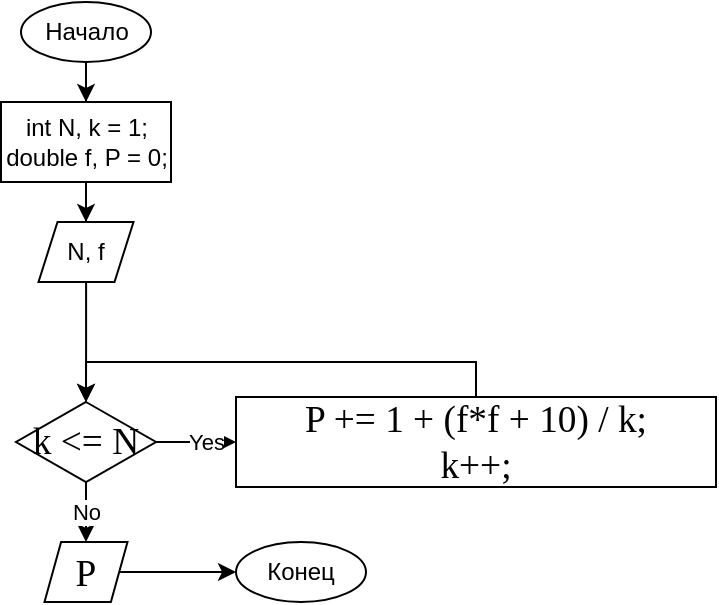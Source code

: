 <mxfile version="13.1.5" type="device"><diagram id="C5RBs43oDa-KdzZeNtuy" name="Page-1"><mxGraphModel dx="601" dy="339" grid="1" gridSize="10" guides="1" tooltips="1" connect="1" arrows="1" fold="1" page="1" pageScale="1" pageWidth="827" pageHeight="1169" math="0" shadow="0"><root><mxCell id="WIyWlLk6GJQsqaUBKTNV-0"/><mxCell id="WIyWlLk6GJQsqaUBKTNV-1" parent="WIyWlLk6GJQsqaUBKTNV-0"/><mxCell id="hzRiJR8K_pWHgd44_eGp-330" style="edgeStyle=orthogonalEdgeStyle;rounded=0;orthogonalLoop=1;jettySize=auto;html=1;entryX=0;entryY=0.5;entryDx=0;entryDy=0;" edge="1" parent="WIyWlLk6GJQsqaUBKTNV-1" source="hzRiJR8K_pWHgd44_eGp-307" target="hzRiJR8K_pWHgd44_eGp-329"><mxGeometry relative="1" as="geometry"/></mxCell><mxCell id="hzRiJR8K_pWHgd44_eGp-307" value="&lt;p class=&quot;MsoNormal&quot; style=&quot;margin: 0cm 0cm 0.0pt ; line-height: normal ; font-size: 11pt ; font-family: &amp;#34;calibri&amp;#34; , sans-serif&quot;&gt;&lt;span lang=&quot;FR&quot; style=&quot;font-size: 14pt ; font-family: &amp;#34;times new roman&amp;#34; , serif&quot;&gt;P&lt;/span&gt;&lt;span style=&quot;font-size: medium&quot;&gt;&lt;/span&gt;&lt;br&gt;&lt;/p&gt;" style="shape=parallelogram;perimeter=parallelogramPerimeter;whiteSpace=wrap;html=1;" vertex="1" parent="WIyWlLk6GJQsqaUBKTNV-1"><mxGeometry x="164.25" y="300" width="41.5" height="30" as="geometry"/></mxCell><mxCell id="hzRiJR8K_pWHgd44_eGp-310" value="Yes" style="edgeStyle=orthogonalEdgeStyle;rounded=0;orthogonalLoop=1;jettySize=auto;html=1;entryX=0;entryY=0.5;entryDx=0;entryDy=0;" edge="1" parent="WIyWlLk6GJQsqaUBKTNV-1" source="hzRiJR8K_pWHgd44_eGp-312" target="hzRiJR8K_pWHgd44_eGp-314"><mxGeometry x="0.247" relative="1" as="geometry"><mxPoint as="offset"/></mxGeometry></mxCell><mxCell id="hzRiJR8K_pWHgd44_eGp-311" value="No" style="edgeStyle=orthogonalEdgeStyle;rounded=0;orthogonalLoop=1;jettySize=auto;html=1;entryX=0.5;entryY=0;entryDx=0;entryDy=0;" edge="1" parent="WIyWlLk6GJQsqaUBKTNV-1" source="hzRiJR8K_pWHgd44_eGp-312" target="hzRiJR8K_pWHgd44_eGp-307"><mxGeometry relative="1" as="geometry"/></mxCell><mxCell id="hzRiJR8K_pWHgd44_eGp-312" value="&lt;span lang=&quot;FR&quot; style=&quot;font-size: 14pt ; font-family: &amp;#34;times new roman&amp;#34; , serif&quot;&gt;k &amp;lt;= N&lt;/span&gt;&lt;span style=&quot;font-size: medium&quot;&gt;&lt;/span&gt;" style="rhombus;whiteSpace=wrap;html=1;" vertex="1" parent="WIyWlLk6GJQsqaUBKTNV-1"><mxGeometry x="150" y="230" width="70" height="40" as="geometry"/></mxCell><mxCell id="hzRiJR8K_pWHgd44_eGp-327" style="edgeStyle=orthogonalEdgeStyle;rounded=0;orthogonalLoop=1;jettySize=auto;html=1;entryX=0.5;entryY=0;entryDx=0;entryDy=0;" edge="1" parent="WIyWlLk6GJQsqaUBKTNV-1" source="hzRiJR8K_pWHgd44_eGp-314" target="hzRiJR8K_pWHgd44_eGp-312"><mxGeometry relative="1" as="geometry"><Array as="points"><mxPoint x="380" y="210"/><mxPoint x="185" y="210"/></Array></mxGeometry></mxCell><mxCell id="hzRiJR8K_pWHgd44_eGp-314" value="&lt;span lang=&quot;FR&quot; style=&quot;font-size: 14pt ; font-family: &amp;#34;times new roman&amp;#34; , serif&quot;&gt;P += 1 + (f*f + 10) / k;&lt;br&gt;k++;&lt;br&gt;&lt;/span&gt;&lt;span style=&quot;font-size: medium&quot;&gt;&lt;/span&gt;" style="rounded=0;whiteSpace=wrap;html=1;fontFamily=Helvetica;fontSize=12;fontColor=#000000;align=center;strokeColor=#000000;fillColor=#ffffff;" vertex="1" parent="WIyWlLk6GJQsqaUBKTNV-1"><mxGeometry x="260" y="227.5" width="240" height="45" as="geometry"/></mxCell><mxCell id="hzRiJR8K_pWHgd44_eGp-320" style="edgeStyle=orthogonalEdgeStyle;rounded=0;orthogonalLoop=1;jettySize=auto;html=1;entryX=0.5;entryY=0;entryDx=0;entryDy=0;" edge="1" parent="WIyWlLk6GJQsqaUBKTNV-1" source="hzRiJR8K_pWHgd44_eGp-317" target="hzRiJR8K_pWHgd44_eGp-319"><mxGeometry relative="1" as="geometry"/></mxCell><mxCell id="hzRiJR8K_pWHgd44_eGp-317" value="Начало" style="ellipse;whiteSpace=wrap;html=1;" vertex="1" parent="WIyWlLk6GJQsqaUBKTNV-1"><mxGeometry x="152.5" y="30" width="65" height="30" as="geometry"/></mxCell><mxCell id="hzRiJR8K_pWHgd44_eGp-323" style="edgeStyle=orthogonalEdgeStyle;rounded=0;orthogonalLoop=1;jettySize=auto;html=1;entryX=0.5;entryY=0;entryDx=0;entryDy=0;" edge="1" parent="WIyWlLk6GJQsqaUBKTNV-1" source="hzRiJR8K_pWHgd44_eGp-319" target="hzRiJR8K_pWHgd44_eGp-322"><mxGeometry relative="1" as="geometry"/></mxCell><mxCell id="hzRiJR8K_pWHgd44_eGp-319" value="&lt;div&gt;int N, k = 1;&lt;/div&gt;&lt;div&gt;&lt;span&gt;&#9;&lt;/span&gt;double f, P =&amp;nbsp;&lt;span&gt;0;&lt;br&gt;&lt;/span&gt;&lt;/div&gt;" style="rounded=0;whiteSpace=wrap;html=1;" vertex="1" parent="WIyWlLk6GJQsqaUBKTNV-1"><mxGeometry x="142.5" y="80" width="85" height="40" as="geometry"/></mxCell><mxCell id="hzRiJR8K_pWHgd44_eGp-325" style="edgeStyle=orthogonalEdgeStyle;rounded=0;orthogonalLoop=1;jettySize=auto;html=1;entryX=0.5;entryY=0;entryDx=0;entryDy=0;" edge="1" parent="WIyWlLk6GJQsqaUBKTNV-1" source="hzRiJR8K_pWHgd44_eGp-322" target="hzRiJR8K_pWHgd44_eGp-312"><mxGeometry relative="1" as="geometry"/></mxCell><mxCell id="hzRiJR8K_pWHgd44_eGp-322" value="N, f" style="shape=parallelogram;perimeter=parallelogramPerimeter;whiteSpace=wrap;html=1;fontFamily=Helvetica;fontSize=12;fontColor=#000000;align=center;strokeColor=#000000;fillColor=#ffffff;" vertex="1" parent="WIyWlLk6GJQsqaUBKTNV-1"><mxGeometry x="161.25" y="140" width="47.5" height="30" as="geometry"/></mxCell><mxCell id="hzRiJR8K_pWHgd44_eGp-329" value="Конец" style="ellipse;whiteSpace=wrap;html=1;" vertex="1" parent="WIyWlLk6GJQsqaUBKTNV-1"><mxGeometry x="260" y="300" width="65" height="30" as="geometry"/></mxCell></root></mxGraphModel></diagram></mxfile>